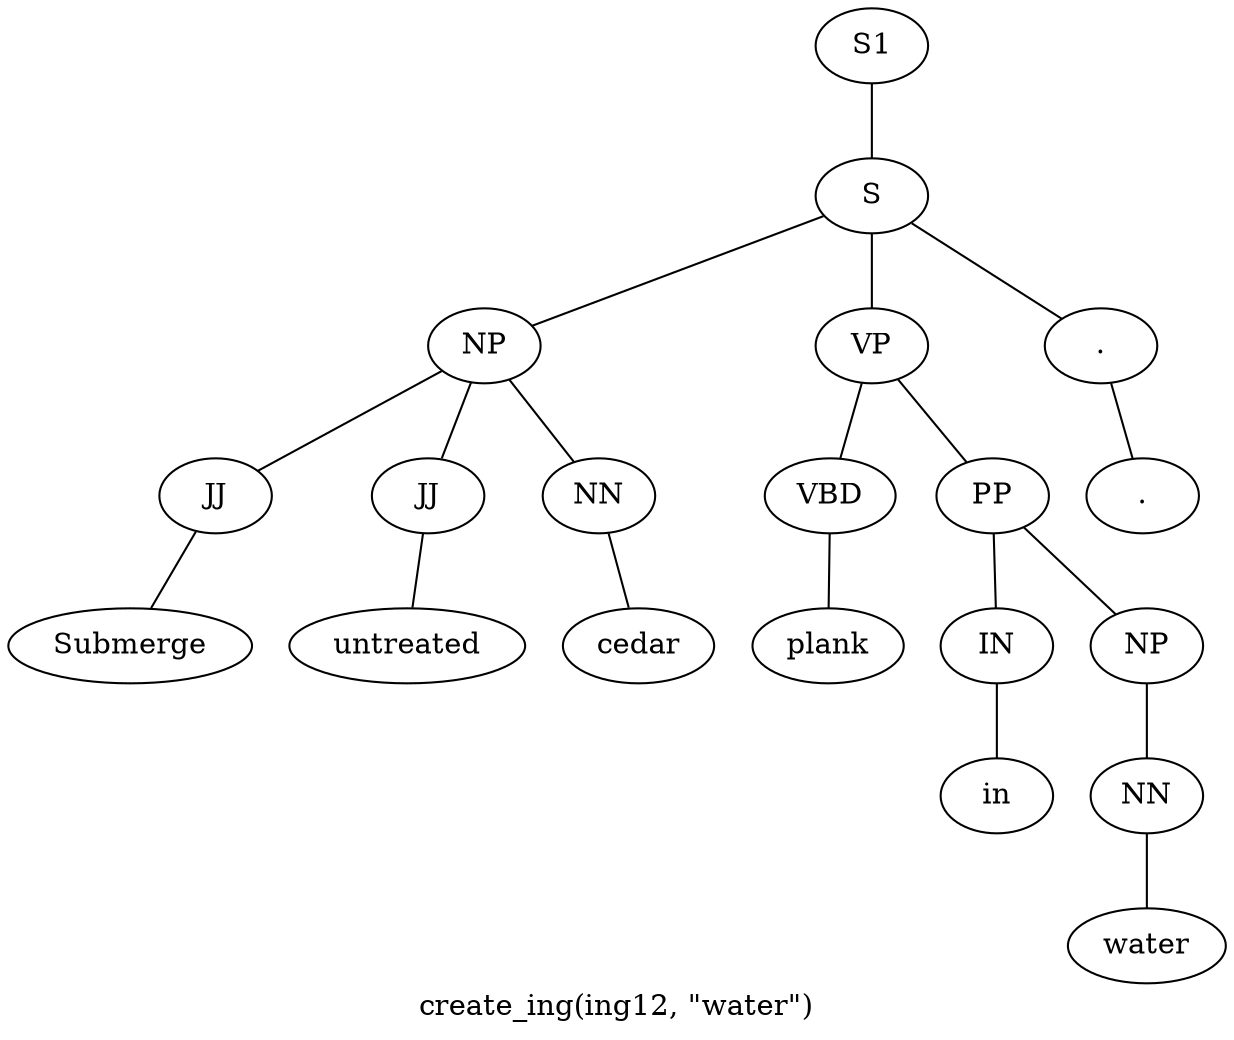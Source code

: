 graph SyntaxGraph {
	label = "create_ing(ing12, \"water\")";
	Node0 [label="S1"];
	Node1 [label="S"];
	Node2 [label="NP"];
	Node3 [label="JJ"];
	Node4 [label="Submerge"];
	Node5 [label="JJ"];
	Node6 [label="untreated"];
	Node7 [label="NN"];
	Node8 [label="cedar"];
	Node9 [label="VP"];
	Node10 [label="VBD"];
	Node11 [label="plank"];
	Node12 [label="PP"];
	Node13 [label="IN"];
	Node14 [label="in"];
	Node15 [label="NP"];
	Node16 [label="NN"];
	Node17 [label="water"];
	Node18 [label="."];
	Node19 [label="."];

	Node0 -- Node1;
	Node1 -- Node2;
	Node1 -- Node9;
	Node1 -- Node18;
	Node2 -- Node3;
	Node2 -- Node5;
	Node2 -- Node7;
	Node3 -- Node4;
	Node5 -- Node6;
	Node7 -- Node8;
	Node9 -- Node10;
	Node9 -- Node12;
	Node10 -- Node11;
	Node12 -- Node13;
	Node12 -- Node15;
	Node13 -- Node14;
	Node15 -- Node16;
	Node16 -- Node17;
	Node18 -- Node19;
}